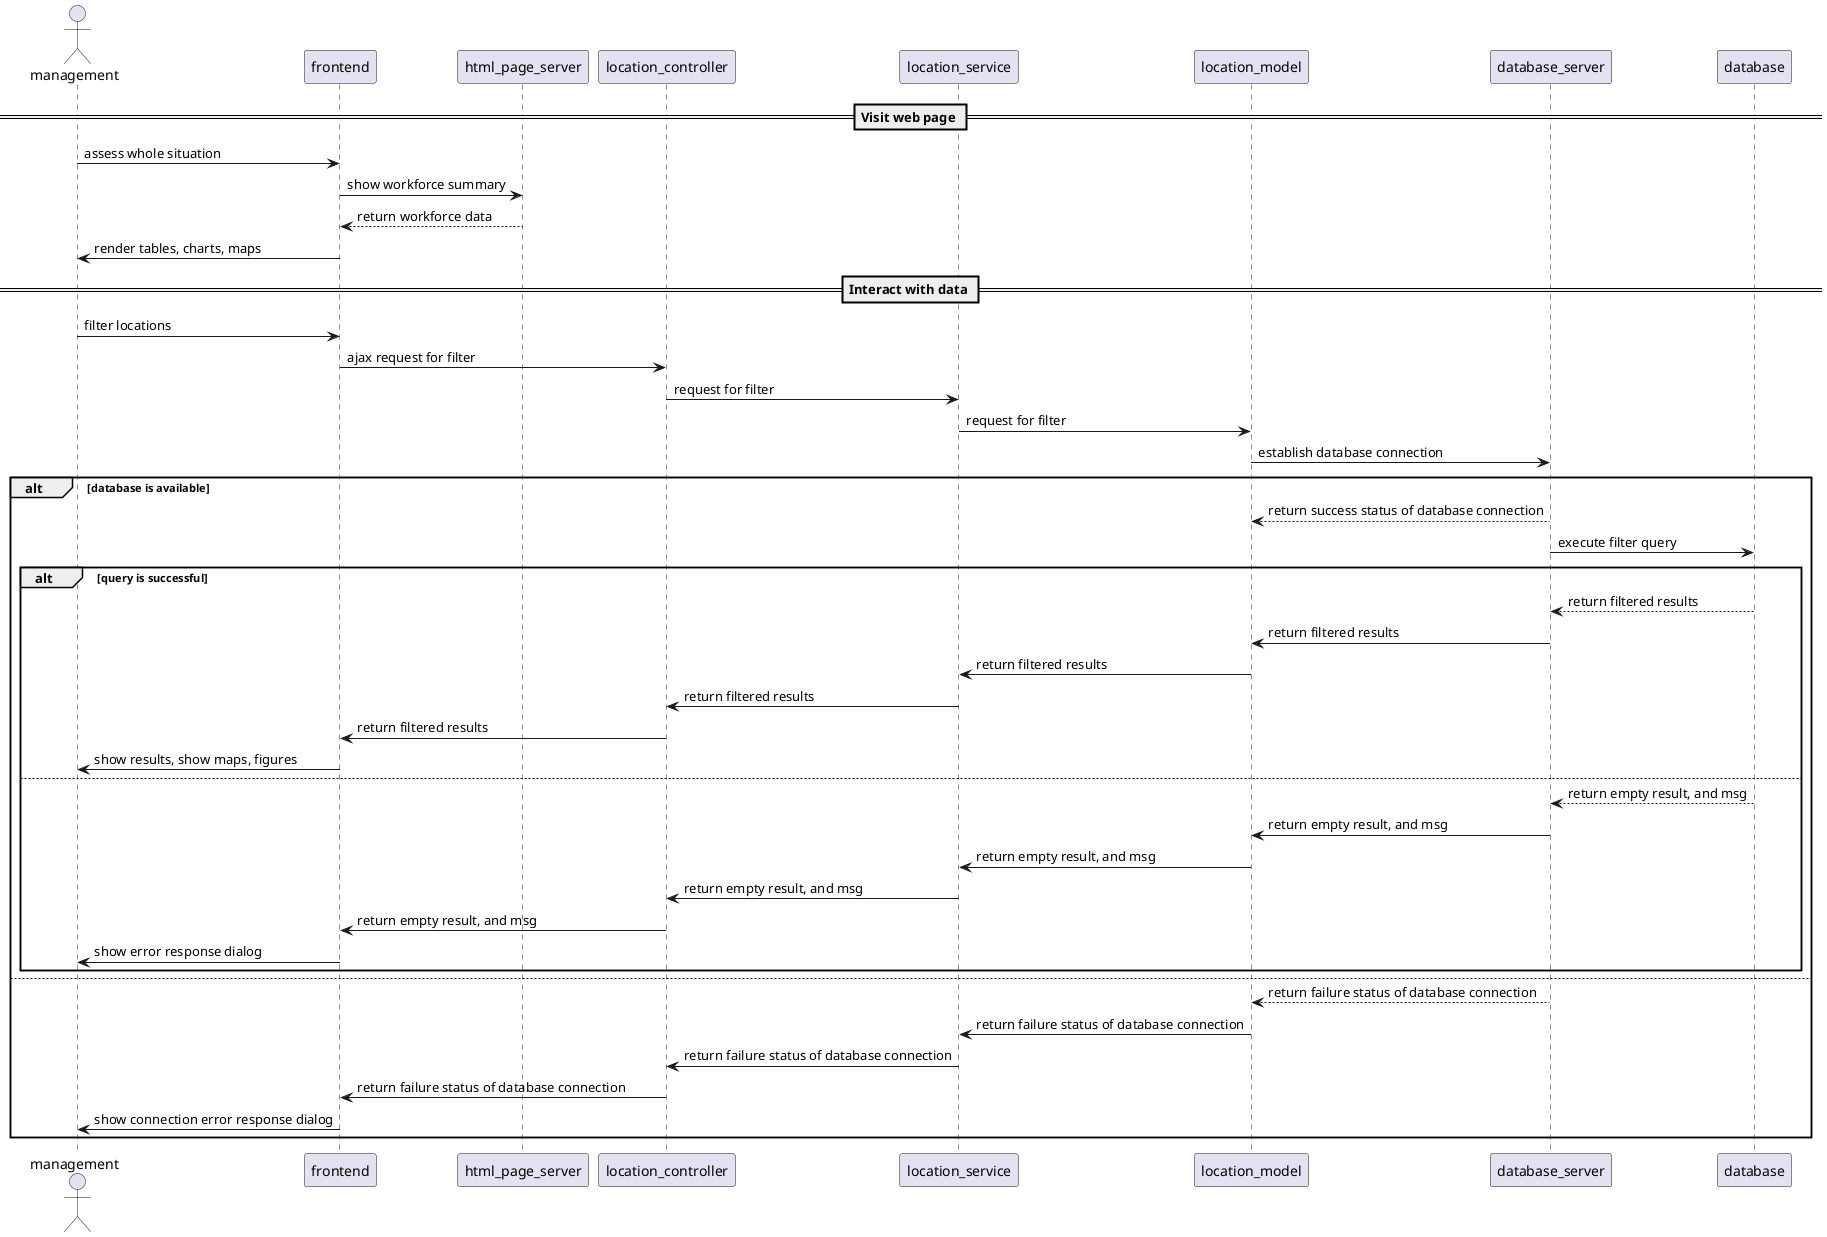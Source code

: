 @startuml Assess whole situation
actor management

== Visit web page ==
management -> frontend : assess whole situation
frontend -> html_page_server : show workforce summary
frontend <-- html_page_server : return workforce data
management <- frontend : render tables, charts, maps

== Interact with data ==
management -> frontend : filter locations
frontend -> location_controller : ajax request for filter
location_controller -> location_service : request for filter
location_service -> location_model : request for filter

location_model -> database_server : establish database connection
alt database is available
    location_model <-- database_server : return success status of database connection
    database_server -> database : execute filter query
    alt query is successful
        database_server <-- database : return filtered results        
        location_model <- database_server : return filtered results        
        location_service <- location_model : return filtered results
        location_controller <- location_service : return filtered results
        frontend <- location_controller : return filtered results
        management <- frontend : show results, show maps, figures
    else
        database_server <-- database : return empty result, and msg
        location_model <- database_server : return empty result, and msg
        location_service <- location_model : return empty result, and msg
        location_controller <- location_service : return empty result, and msg
        frontend <- location_controller : return empty result, and msg
        management <- frontend : show error response dialog
    end
else
    location_model <-- database_server : return failure status of database connection     
    location_service <- location_model : return failure status of database connection
    location_controller <- location_service : return failure status of database connection
    frontend <- location_controller : return failure status of database connection
    management <- frontend : show connection error response dialog
end
@enduml